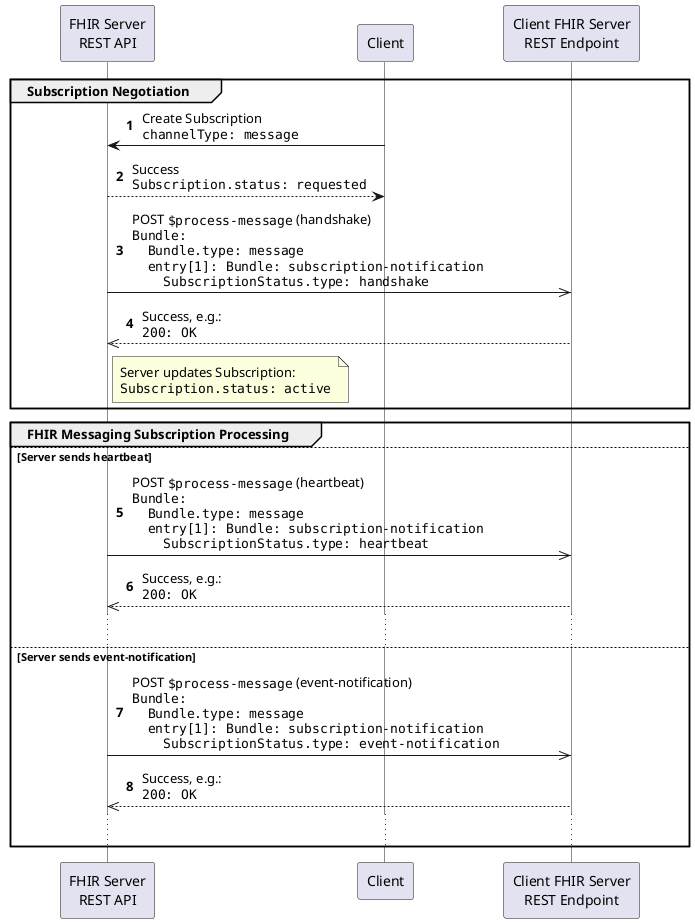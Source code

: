 @startuml
skinparam NoteTextAlignment left
skinparam Padding 2
skinparam ParticipantPadding 40
skinparam LifelineStrategy solid
autonumber

participant "FHIR Server\nREST API"     as S
participant "Client"                    as C
participant "Client FHIR Server\nREST Endpoint" as E

group Subscription Negotiation
  C->S: Create Subscription\n""channelType: message""
  return Success\n""Subscription.status: requested""

  S->>E: POST ""$process-message"" (handshake)\n""Bundle:""\n""  Bundle.type: message""\n""  entry[1]: Bundle: subscription-notification""\n""    SubscriptionStatus.type: handshake""
  return Success, e.g.:\n""200: OK""

  note right of S
    Server updates Subscription:
    ""Subscription.status: active""
  end note

end

group FHIR Messaging Subscription Processing
else Server sends heartbeat
  S->>E: POST ""$process-message"" (heartbeat)\n""Bundle:""\n""  Bundle.type: message""\n""  entry[1]: Bundle: subscription-notification""\n""    SubscriptionStatus.type: heartbeat""
  return Success, e.g.:\n""200: OK""
  ...
else Server sends event-notification
  S->>E: POST ""$process-message"" (event-notification)\n""Bundle:""\n""  Bundle.type: message""\n""  entry[1]: Bundle: subscription-notification""\n""    SubscriptionStatus.type: event-notification""
  return Success, e.g.:\n""200: OK""
  ...
end

@enduml